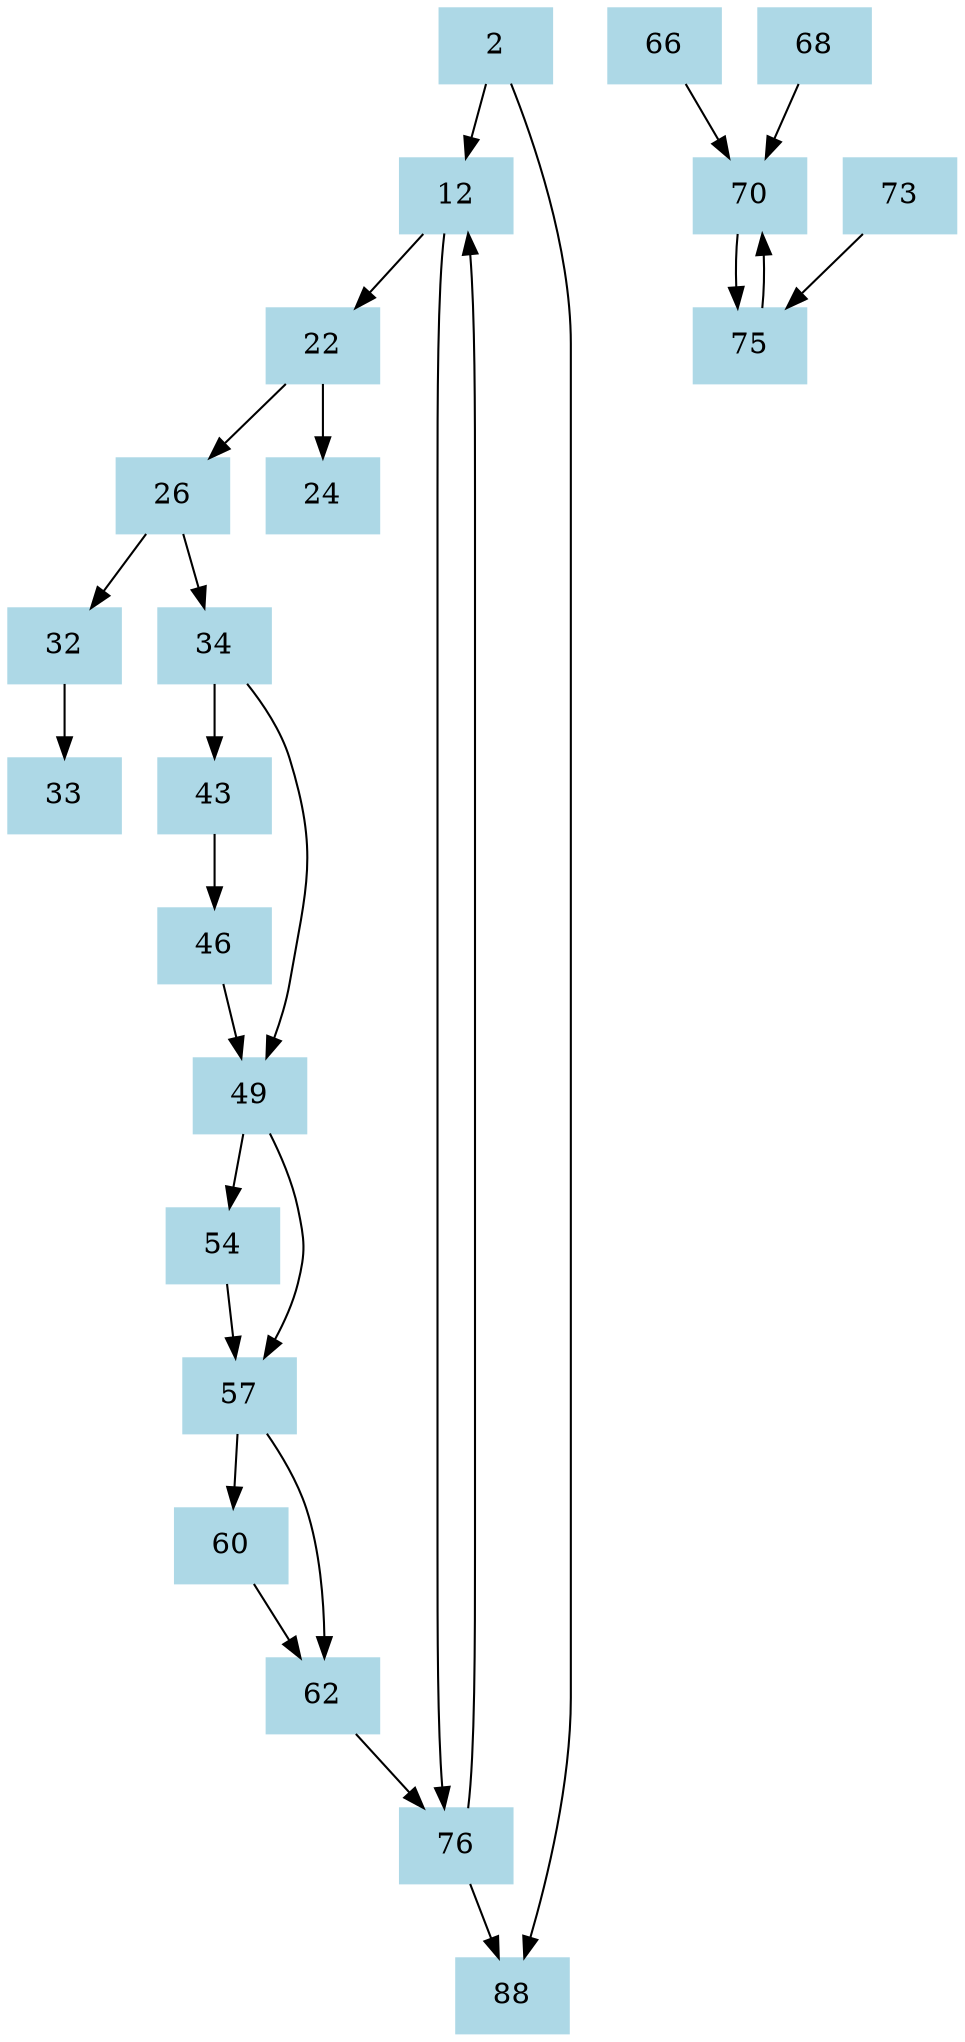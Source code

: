 digraph CFG {
    node[shape=rectangle, style=filled, color=lightblue];

    2 [label="2"];
    12 [label="12"];
    22 [label="22"];
    26 [label="26"];
    32 [label="32"];
    33 [label="33"];
    34 [label="34"];
    43 [label="43"];
    46 [label="46"];
    49 [label="49"];
    54 [label="54"];
    57 [label="57"];
    60 [label="60"];
    62 [label="62"];
    66 [label="66"];
    68 [label="68"];
    70 [label="70"];
    73 [label="73"];
    75 [label="75"];
    76 [label="76"];
    88 [label="88"];

    2 -> 88;
    2 -> 12;
    12 -> 76;
    12 -> 22;
    22 -> 26;
    22 -> 24;
    26 -> 32;
    26 -> 34;
    32 -> 33;
    34 -> 43;
    34 -> 49;
    43 -> 46;
    46 -> 49;
    49 -> 54;
    49 -> 57;
    54 -> 57;
    57 -> 60;
    57 -> 62;
    60 -> 62;
    62 -> 76;
    66 -> 70;
    68 -> 70;
    70 -> 75;
    73 -> 75;
    75 -> 70;
    76 -> 12;
    76 -> 88;
}